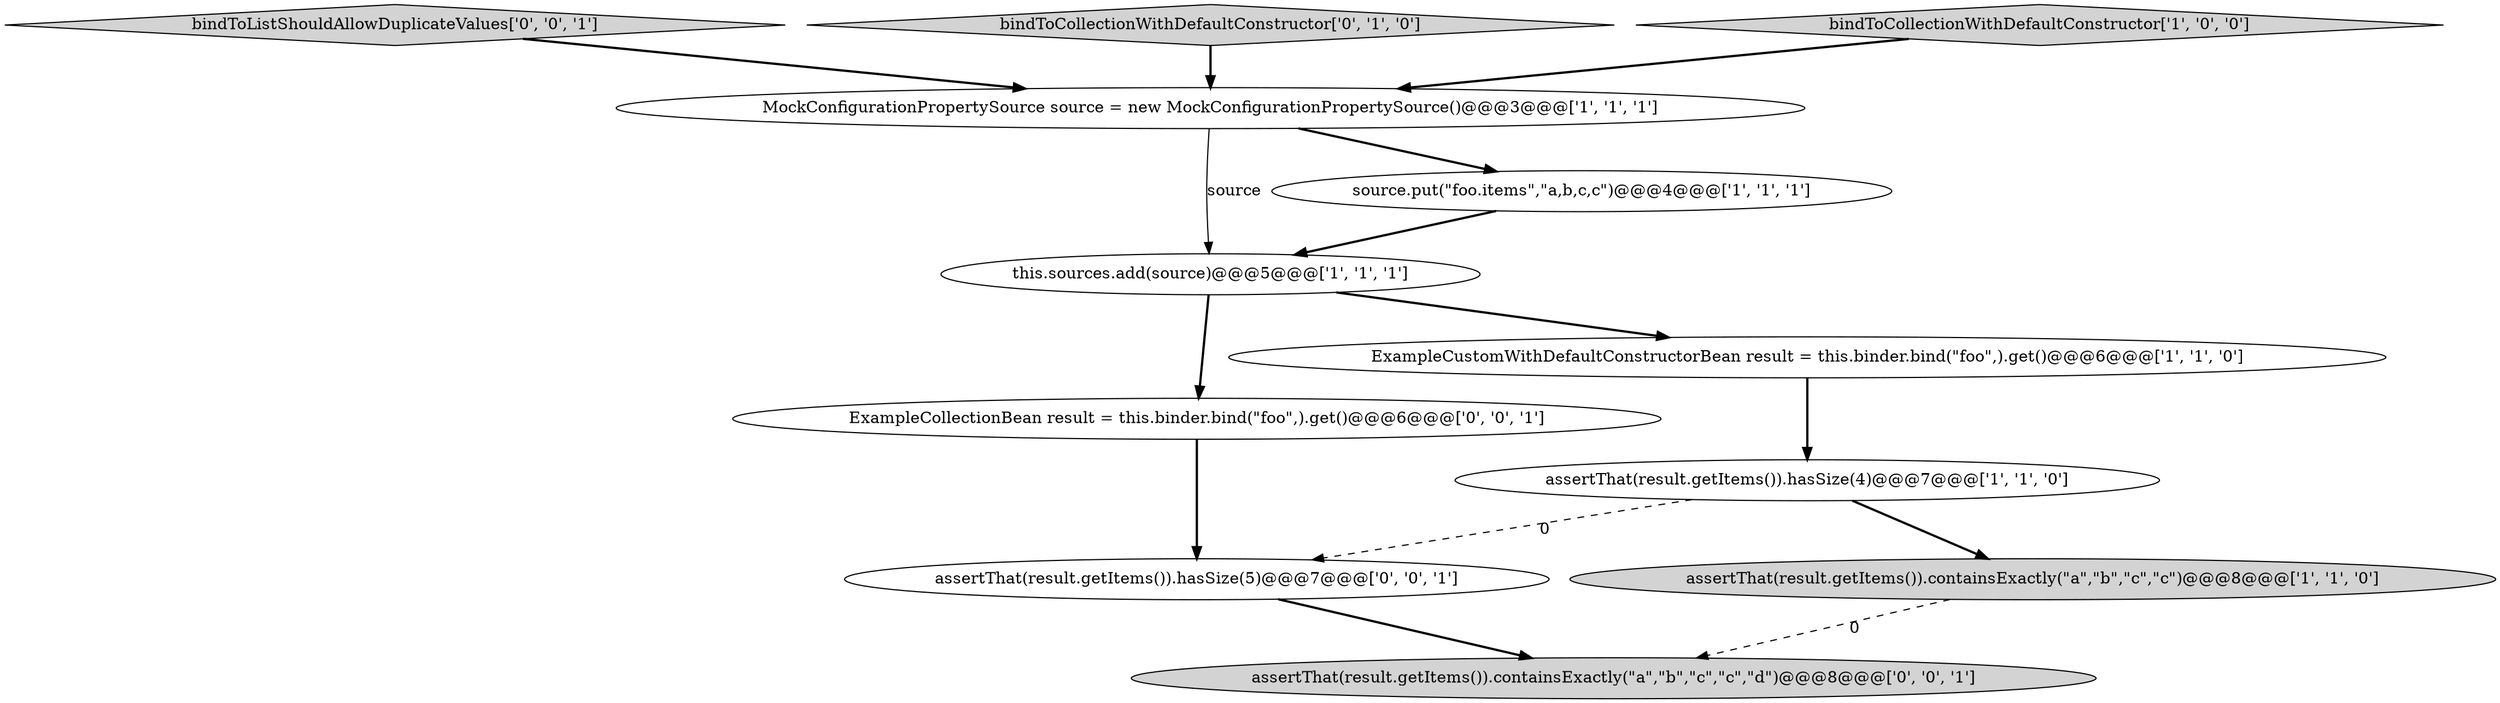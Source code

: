 digraph {
4 [style = filled, label = "assertThat(result.getItems()).containsExactly(\"a\",\"b\",\"c\",\"c\")@@@8@@@['1', '1', '0']", fillcolor = lightgray, shape = ellipse image = "AAA0AAABBB1BBB"];
9 [style = filled, label = "assertThat(result.getItems()).hasSize(5)@@@7@@@['0', '0', '1']", fillcolor = white, shape = ellipse image = "AAA0AAABBB3BBB"];
10 [style = filled, label = "assertThat(result.getItems()).containsExactly(\"a\",\"b\",\"c\",\"c\",\"d\")@@@8@@@['0', '0', '1']", fillcolor = lightgray, shape = ellipse image = "AAA0AAABBB3BBB"];
11 [style = filled, label = "bindToListShouldAllowDuplicateValues['0', '0', '1']", fillcolor = lightgray, shape = diamond image = "AAA0AAABBB3BBB"];
6 [style = filled, label = "this.sources.add(source)@@@5@@@['1', '1', '1']", fillcolor = white, shape = ellipse image = "AAA0AAABBB1BBB"];
7 [style = filled, label = "bindToCollectionWithDefaultConstructor['0', '1', '0']", fillcolor = lightgray, shape = diamond image = "AAA0AAABBB2BBB"];
3 [style = filled, label = "source.put(\"foo.items\",\"a,b,c,c\")@@@4@@@['1', '1', '1']", fillcolor = white, shape = ellipse image = "AAA0AAABBB1BBB"];
0 [style = filled, label = "MockConfigurationPropertySource source = new MockConfigurationPropertySource()@@@3@@@['1', '1', '1']", fillcolor = white, shape = ellipse image = "AAA0AAABBB1BBB"];
8 [style = filled, label = "ExampleCollectionBean result = this.binder.bind(\"foo\",).get()@@@6@@@['0', '0', '1']", fillcolor = white, shape = ellipse image = "AAA0AAABBB3BBB"];
1 [style = filled, label = "assertThat(result.getItems()).hasSize(4)@@@7@@@['1', '1', '0']", fillcolor = white, shape = ellipse image = "AAA0AAABBB1BBB"];
2 [style = filled, label = "ExampleCustomWithDefaultConstructorBean result = this.binder.bind(\"foo\",).get()@@@6@@@['1', '1', '0']", fillcolor = white, shape = ellipse image = "AAA0AAABBB1BBB"];
5 [style = filled, label = "bindToCollectionWithDefaultConstructor['1', '0', '0']", fillcolor = lightgray, shape = diamond image = "AAA0AAABBB1BBB"];
0->3 [style = bold, label=""];
3->6 [style = bold, label=""];
1->4 [style = bold, label=""];
1->9 [style = dashed, label="0"];
7->0 [style = bold, label=""];
11->0 [style = bold, label=""];
9->10 [style = bold, label=""];
4->10 [style = dashed, label="0"];
5->0 [style = bold, label=""];
2->1 [style = bold, label=""];
0->6 [style = solid, label="source"];
6->8 [style = bold, label=""];
8->9 [style = bold, label=""];
6->2 [style = bold, label=""];
}
